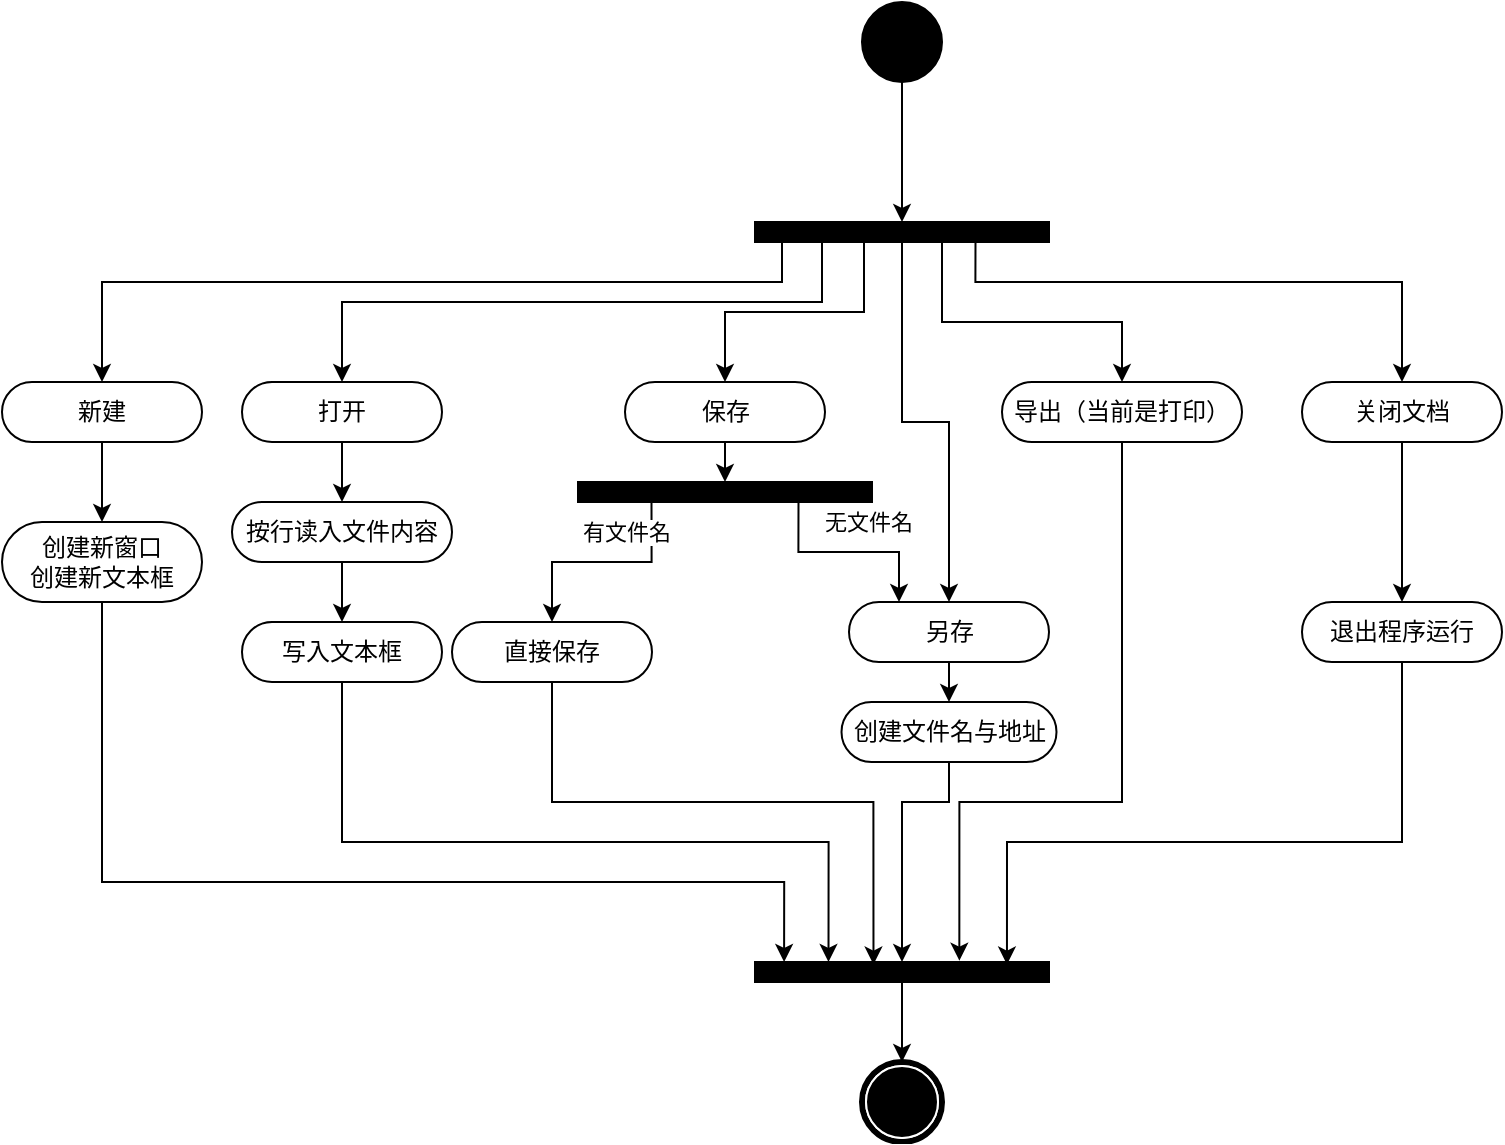 <mxfile version="21.7.5" type="device">
  <diagram name="第 1 页" id="P9nXRh8syzSHhiK4xhbL">
    <mxGraphModel dx="1394" dy="686" grid="0" gridSize="10" guides="1" tooltips="1" connect="1" arrows="1" fold="1" page="1" pageScale="1" pageWidth="1169" pageHeight="827" math="0" shadow="0">
      <root>
        <mxCell id="0" />
        <mxCell id="1" parent="0" />
        <mxCell id="yPvWo7wsZlfeGX-TeD2v-10" style="edgeStyle=orthogonalEdgeStyle;rounded=0;orthogonalLoop=1;jettySize=auto;html=1;exitX=0.5;exitY=1;exitDx=0;exitDy=0;" edge="1" parent="1" source="yPvWo7wsZlfeGX-TeD2v-1" target="yPvWo7wsZlfeGX-TeD2v-3">
          <mxGeometry relative="1" as="geometry" />
        </mxCell>
        <mxCell id="yPvWo7wsZlfeGX-TeD2v-1" value="" style="ellipse;whiteSpace=wrap;html=1;rounded=0;shadow=0;comic=0;labelBackgroundColor=none;strokeWidth=1;fillColor=#000000;fontFamily=Verdana;fontSize=12;align=center;" vertex="1" parent="1">
          <mxGeometry x="639" y="140" width="40" height="40" as="geometry" />
        </mxCell>
        <mxCell id="yPvWo7wsZlfeGX-TeD2v-2" value="" style="shape=mxgraph.bpmn.shape;html=1;verticalLabelPosition=bottom;labelBackgroundColor=#ffffff;verticalAlign=top;perimeter=ellipsePerimeter;outline=end;symbol=terminate;rounded=0;shadow=0;comic=0;strokeWidth=1;fontFamily=Verdana;fontSize=12;align=center;" vertex="1" parent="1">
          <mxGeometry x="639" y="670" width="40" height="40" as="geometry" />
        </mxCell>
        <mxCell id="yPvWo7wsZlfeGX-TeD2v-19" style="edgeStyle=orthogonalEdgeStyle;rounded=0;orthogonalLoop=1;jettySize=auto;html=1;exitX=0.25;exitY=1;exitDx=0;exitDy=0;entryX=0.5;entryY=0;entryDx=0;entryDy=0;" edge="1" parent="1" source="yPvWo7wsZlfeGX-TeD2v-3" target="yPvWo7wsZlfeGX-TeD2v-4">
          <mxGeometry relative="1" as="geometry">
            <Array as="points">
              <mxPoint x="599" y="260" />
              <mxPoint x="599" y="280" />
              <mxPoint x="259" y="280" />
            </Array>
          </mxGeometry>
        </mxCell>
        <mxCell id="yPvWo7wsZlfeGX-TeD2v-20" style="edgeStyle=orthogonalEdgeStyle;rounded=0;orthogonalLoop=1;jettySize=auto;html=1;exitX=0.25;exitY=1;exitDx=0;exitDy=0;entryX=0.5;entryY=0;entryDx=0;entryDy=0;" edge="1" parent="1" source="yPvWo7wsZlfeGX-TeD2v-3" target="yPvWo7wsZlfeGX-TeD2v-6">
          <mxGeometry relative="1" as="geometry">
            <Array as="points">
              <mxPoint x="619" y="260" />
              <mxPoint x="619" y="290" />
              <mxPoint x="379" y="290" />
            </Array>
          </mxGeometry>
        </mxCell>
        <mxCell id="yPvWo7wsZlfeGX-TeD2v-23" style="edgeStyle=orthogonalEdgeStyle;rounded=0;orthogonalLoop=1;jettySize=auto;html=1;exitX=0.75;exitY=1;exitDx=0;exitDy=0;" edge="1" parent="1" source="yPvWo7wsZlfeGX-TeD2v-3" target="yPvWo7wsZlfeGX-TeD2v-9">
          <mxGeometry relative="1" as="geometry">
            <Array as="points">
              <mxPoint x="679" y="260" />
              <mxPoint x="679" y="300" />
              <mxPoint x="769" y="300" />
            </Array>
          </mxGeometry>
        </mxCell>
        <mxCell id="yPvWo7wsZlfeGX-TeD2v-24" style="edgeStyle=orthogonalEdgeStyle;rounded=0;orthogonalLoop=1;jettySize=auto;html=1;exitX=0.75;exitY=1;exitDx=0;exitDy=0;entryX=0.5;entryY=0;entryDx=0;entryDy=0;" edge="1" parent="1" source="yPvWo7wsZlfeGX-TeD2v-3" target="yPvWo7wsZlfeGX-TeD2v-8">
          <mxGeometry relative="1" as="geometry">
            <Array as="points">
              <mxPoint x="696" y="280" />
              <mxPoint x="909" y="280" />
            </Array>
          </mxGeometry>
        </mxCell>
        <mxCell id="yPvWo7wsZlfeGX-TeD2v-31" style="edgeStyle=orthogonalEdgeStyle;rounded=0;orthogonalLoop=1;jettySize=auto;html=1;entryX=0.5;entryY=0;entryDx=0;entryDy=0;" edge="1" parent="1" source="yPvWo7wsZlfeGX-TeD2v-3" target="yPvWo7wsZlfeGX-TeD2v-7">
          <mxGeometry relative="1" as="geometry" />
        </mxCell>
        <mxCell id="yPvWo7wsZlfeGX-TeD2v-85" style="edgeStyle=orthogonalEdgeStyle;rounded=0;orthogonalLoop=1;jettySize=auto;html=1;exitX=0.25;exitY=1;exitDx=0;exitDy=0;entryX=0.5;entryY=0;entryDx=0;entryDy=0;" edge="1" parent="1" source="yPvWo7wsZlfeGX-TeD2v-3" target="yPvWo7wsZlfeGX-TeD2v-5">
          <mxGeometry relative="1" as="geometry">
            <Array as="points">
              <mxPoint x="640" y="260" />
              <mxPoint x="640" y="295" />
              <mxPoint x="571" y="295" />
            </Array>
          </mxGeometry>
        </mxCell>
        <mxCell id="yPvWo7wsZlfeGX-TeD2v-3" value="" style="whiteSpace=wrap;html=1;rounded=0;shadow=0;comic=0;labelBackgroundColor=none;strokeWidth=1;fillColor=#000000;fontFamily=Verdana;fontSize=12;align=center;rotation=0;" vertex="1" parent="1">
          <mxGeometry x="585.5" y="250" width="147" height="10" as="geometry" />
        </mxCell>
        <mxCell id="yPvWo7wsZlfeGX-TeD2v-76" style="edgeStyle=orthogonalEdgeStyle;rounded=0;orthogonalLoop=1;jettySize=auto;html=1;exitX=0.5;exitY=1;exitDx=0;exitDy=0;entryX=0.5;entryY=0;entryDx=0;entryDy=0;" edge="1" parent="1" source="yPvWo7wsZlfeGX-TeD2v-4" target="yPvWo7wsZlfeGX-TeD2v-75">
          <mxGeometry relative="1" as="geometry" />
        </mxCell>
        <mxCell id="yPvWo7wsZlfeGX-TeD2v-4" value="新建" style="rounded=1;whiteSpace=wrap;html=1;shadow=0;comic=0;labelBackgroundColor=none;strokeWidth=1;fontFamily=Verdana;fontSize=12;align=center;arcSize=50;" vertex="1" parent="1">
          <mxGeometry x="209" y="330" width="100" height="30" as="geometry" />
        </mxCell>
        <mxCell id="yPvWo7wsZlfeGX-TeD2v-27" style="edgeStyle=orthogonalEdgeStyle;rounded=0;orthogonalLoop=1;jettySize=auto;html=1;exitX=0.5;exitY=1;exitDx=0;exitDy=0;entryX=0.5;entryY=0;entryDx=0;entryDy=0;" edge="1" parent="1" source="yPvWo7wsZlfeGX-TeD2v-5" target="yPvWo7wsZlfeGX-TeD2v-26">
          <mxGeometry relative="1" as="geometry" />
        </mxCell>
        <mxCell id="yPvWo7wsZlfeGX-TeD2v-5" value="保存" style="rounded=1;whiteSpace=wrap;html=1;shadow=0;comic=0;labelBackgroundColor=none;strokeWidth=1;fontFamily=Verdana;fontSize=12;align=center;arcSize=50;" vertex="1" parent="1">
          <mxGeometry x="520.5" y="330" width="100" height="30" as="geometry" />
        </mxCell>
        <mxCell id="yPvWo7wsZlfeGX-TeD2v-79" style="edgeStyle=orthogonalEdgeStyle;rounded=0;orthogonalLoop=1;jettySize=auto;html=1;exitX=0.5;exitY=1;exitDx=0;exitDy=0;entryX=0.5;entryY=0;entryDx=0;entryDy=0;" edge="1" parent="1" source="yPvWo7wsZlfeGX-TeD2v-6" target="yPvWo7wsZlfeGX-TeD2v-78">
          <mxGeometry relative="1" as="geometry" />
        </mxCell>
        <mxCell id="yPvWo7wsZlfeGX-TeD2v-6" value="打开" style="rounded=1;whiteSpace=wrap;html=1;shadow=0;comic=0;labelBackgroundColor=none;strokeWidth=1;fontFamily=Verdana;fontSize=12;align=center;arcSize=50;" vertex="1" parent="1">
          <mxGeometry x="329" y="330" width="100" height="30" as="geometry" />
        </mxCell>
        <mxCell id="yPvWo7wsZlfeGX-TeD2v-91" style="edgeStyle=orthogonalEdgeStyle;rounded=0;orthogonalLoop=1;jettySize=auto;html=1;exitX=0.5;exitY=1;exitDx=0;exitDy=0;entryX=0.5;entryY=0;entryDx=0;entryDy=0;" edge="1" parent="1" source="yPvWo7wsZlfeGX-TeD2v-7" target="yPvWo7wsZlfeGX-TeD2v-89">
          <mxGeometry relative="1" as="geometry" />
        </mxCell>
        <mxCell id="yPvWo7wsZlfeGX-TeD2v-7" value="另存" style="rounded=1;whiteSpace=wrap;html=1;shadow=0;comic=0;labelBackgroundColor=none;strokeWidth=1;fontFamily=Verdana;fontSize=12;align=center;arcSize=50;" vertex="1" parent="1">
          <mxGeometry x="632.5" y="440" width="100" height="30" as="geometry" />
        </mxCell>
        <mxCell id="yPvWo7wsZlfeGX-TeD2v-94" style="edgeStyle=orthogonalEdgeStyle;rounded=0;orthogonalLoop=1;jettySize=auto;html=1;exitX=0.5;exitY=1;exitDx=0;exitDy=0;" edge="1" parent="1" source="yPvWo7wsZlfeGX-TeD2v-8" target="yPvWo7wsZlfeGX-TeD2v-93">
          <mxGeometry relative="1" as="geometry" />
        </mxCell>
        <mxCell id="yPvWo7wsZlfeGX-TeD2v-8" value="关闭文档" style="rounded=1;whiteSpace=wrap;html=1;shadow=0;comic=0;labelBackgroundColor=none;strokeWidth=1;fontFamily=Verdana;fontSize=12;align=center;arcSize=50;" vertex="1" parent="1">
          <mxGeometry x="859" y="330" width="100" height="30" as="geometry" />
        </mxCell>
        <mxCell id="yPvWo7wsZlfeGX-TeD2v-40" style="edgeStyle=orthogonalEdgeStyle;rounded=0;orthogonalLoop=1;jettySize=auto;html=1;exitX=0.5;exitY=1;exitDx=0;exitDy=0;entryX=0.695;entryY=-0.067;entryDx=0;entryDy=0;entryPerimeter=0;" edge="1" parent="1" source="yPvWo7wsZlfeGX-TeD2v-9" target="yPvWo7wsZlfeGX-TeD2v-35">
          <mxGeometry relative="1" as="geometry">
            <Array as="points">
              <mxPoint x="769" y="540" />
              <mxPoint x="688" y="540" />
            </Array>
          </mxGeometry>
        </mxCell>
        <mxCell id="yPvWo7wsZlfeGX-TeD2v-9" value="导出（当前是打印）" style="rounded=1;whiteSpace=wrap;html=1;shadow=0;comic=0;labelBackgroundColor=none;strokeWidth=1;fontFamily=Verdana;fontSize=12;align=center;arcSize=50;" vertex="1" parent="1">
          <mxGeometry x="709" y="330" width="120" height="30" as="geometry" />
        </mxCell>
        <mxCell id="yPvWo7wsZlfeGX-TeD2v-29" style="edgeStyle=orthogonalEdgeStyle;rounded=0;orthogonalLoop=1;jettySize=auto;html=1;exitX=0.25;exitY=1;exitDx=0;exitDy=0;" edge="1" parent="1" source="yPvWo7wsZlfeGX-TeD2v-26" target="yPvWo7wsZlfeGX-TeD2v-28">
          <mxGeometry relative="1" as="geometry">
            <Array as="points">
              <mxPoint x="534" y="420" />
              <mxPoint x="484" y="420" />
            </Array>
          </mxGeometry>
        </mxCell>
        <mxCell id="yPvWo7wsZlfeGX-TeD2v-43" value="有文件名" style="edgeLabel;html=1;align=center;verticalAlign=middle;resizable=0;points=[];" vertex="1" connectable="0" parent="yPvWo7wsZlfeGX-TeD2v-29">
          <mxGeometry x="-0.023" relative="1" as="geometry">
            <mxPoint x="10" y="-15" as="offset" />
          </mxGeometry>
        </mxCell>
        <mxCell id="yPvWo7wsZlfeGX-TeD2v-34" style="edgeStyle=orthogonalEdgeStyle;rounded=0;orthogonalLoop=1;jettySize=auto;html=1;exitX=0.75;exitY=1;exitDx=0;exitDy=0;entryX=0.25;entryY=0;entryDx=0;entryDy=0;" edge="1" parent="1" source="yPvWo7wsZlfeGX-TeD2v-26" target="yPvWo7wsZlfeGX-TeD2v-7">
          <mxGeometry relative="1" as="geometry" />
        </mxCell>
        <mxCell id="yPvWo7wsZlfeGX-TeD2v-44" value="无文件名" style="edgeLabel;html=1;align=center;verticalAlign=middle;resizable=0;points=[];" vertex="1" connectable="0" parent="yPvWo7wsZlfeGX-TeD2v-34">
          <mxGeometry x="0.098" y="-3" relative="1" as="geometry">
            <mxPoint x="5" y="-18" as="offset" />
          </mxGeometry>
        </mxCell>
        <mxCell id="yPvWo7wsZlfeGX-TeD2v-26" value="" style="whiteSpace=wrap;html=1;rounded=0;shadow=0;comic=0;labelBackgroundColor=none;strokeWidth=1;fillColor=#000000;fontFamily=Verdana;fontSize=12;align=center;rotation=0;" vertex="1" parent="1">
          <mxGeometry x="497" y="380" width="147" height="10" as="geometry" />
        </mxCell>
        <mxCell id="yPvWo7wsZlfeGX-TeD2v-84" style="edgeStyle=orthogonalEdgeStyle;rounded=0;orthogonalLoop=1;jettySize=auto;html=1;exitX=0.5;exitY=1;exitDx=0;exitDy=0;entryX=0.403;entryY=0.128;entryDx=0;entryDy=0;entryPerimeter=0;" edge="1" parent="1" source="yPvWo7wsZlfeGX-TeD2v-28" target="yPvWo7wsZlfeGX-TeD2v-35">
          <mxGeometry relative="1" as="geometry">
            <Array as="points">
              <mxPoint x="484" y="540" />
              <mxPoint x="645" y="540" />
            </Array>
          </mxGeometry>
        </mxCell>
        <mxCell id="yPvWo7wsZlfeGX-TeD2v-28" value="直接保存" style="rounded=1;whiteSpace=wrap;html=1;shadow=0;comic=0;labelBackgroundColor=none;strokeWidth=1;fontFamily=Verdana;fontSize=12;align=center;arcSize=50;" vertex="1" parent="1">
          <mxGeometry x="434" y="450" width="100" height="30" as="geometry" />
        </mxCell>
        <mxCell id="yPvWo7wsZlfeGX-TeD2v-96" style="edgeStyle=orthogonalEdgeStyle;rounded=0;orthogonalLoop=1;jettySize=auto;html=1;exitX=0.5;exitY=1;exitDx=0;exitDy=0;entryX=0.5;entryY=0;entryDx=0;entryDy=0;" edge="1" parent="1" source="yPvWo7wsZlfeGX-TeD2v-35" target="yPvWo7wsZlfeGX-TeD2v-2">
          <mxGeometry relative="1" as="geometry" />
        </mxCell>
        <mxCell id="yPvWo7wsZlfeGX-TeD2v-35" value="" style="whiteSpace=wrap;html=1;rounded=0;shadow=0;comic=0;labelBackgroundColor=none;strokeWidth=1;fillColor=#000000;fontFamily=Verdana;fontSize=12;align=center;rotation=0;" vertex="1" parent="1">
          <mxGeometry x="585.5" y="620" width="147" height="10" as="geometry" />
        </mxCell>
        <mxCell id="yPvWo7wsZlfeGX-TeD2v-90" style="edgeStyle=orthogonalEdgeStyle;rounded=0;orthogonalLoop=1;jettySize=auto;html=1;exitX=0.5;exitY=1;exitDx=0;exitDy=0;entryX=0.099;entryY=0;entryDx=0;entryDy=0;entryPerimeter=0;" edge="1" parent="1" source="yPvWo7wsZlfeGX-TeD2v-75" target="yPvWo7wsZlfeGX-TeD2v-35">
          <mxGeometry relative="1" as="geometry">
            <Array as="points">
              <mxPoint x="259" y="580" />
              <mxPoint x="600" y="580" />
            </Array>
          </mxGeometry>
        </mxCell>
        <mxCell id="yPvWo7wsZlfeGX-TeD2v-75" value="创建新窗口&lt;br&gt;创建新文本框" style="rounded=1;whiteSpace=wrap;html=1;shadow=0;comic=0;labelBackgroundColor=none;strokeWidth=1;fontFamily=Verdana;fontSize=12;align=center;arcSize=50;" vertex="1" parent="1">
          <mxGeometry x="209" y="400" width="100" height="40" as="geometry" />
        </mxCell>
        <mxCell id="yPvWo7wsZlfeGX-TeD2v-87" style="edgeStyle=orthogonalEdgeStyle;rounded=0;orthogonalLoop=1;jettySize=auto;html=1;exitX=0.5;exitY=1;exitDx=0;exitDy=0;entryX=0.5;entryY=0;entryDx=0;entryDy=0;" edge="1" parent="1" source="yPvWo7wsZlfeGX-TeD2v-78" target="yPvWo7wsZlfeGX-TeD2v-86">
          <mxGeometry relative="1" as="geometry" />
        </mxCell>
        <mxCell id="yPvWo7wsZlfeGX-TeD2v-78" value="按行读入文件内容" style="rounded=1;whiteSpace=wrap;html=1;shadow=0;comic=0;labelBackgroundColor=none;strokeWidth=1;fontFamily=Verdana;fontSize=12;align=center;arcSize=50;" vertex="1" parent="1">
          <mxGeometry x="324" y="390" width="110" height="30" as="geometry" />
        </mxCell>
        <mxCell id="yPvWo7wsZlfeGX-TeD2v-88" style="edgeStyle=orthogonalEdgeStyle;rounded=0;orthogonalLoop=1;jettySize=auto;html=1;exitX=0.5;exitY=1;exitDx=0;exitDy=0;entryX=0.25;entryY=0;entryDx=0;entryDy=0;" edge="1" parent="1" source="yPvWo7wsZlfeGX-TeD2v-86" target="yPvWo7wsZlfeGX-TeD2v-35">
          <mxGeometry relative="1" as="geometry">
            <Array as="points">
              <mxPoint x="379" y="560" />
              <mxPoint x="622" y="560" />
            </Array>
          </mxGeometry>
        </mxCell>
        <mxCell id="yPvWo7wsZlfeGX-TeD2v-86" value="写入文本框" style="rounded=1;whiteSpace=wrap;html=1;shadow=0;comic=0;labelBackgroundColor=none;strokeWidth=1;fontFamily=Verdana;fontSize=12;align=center;arcSize=50;" vertex="1" parent="1">
          <mxGeometry x="329" y="450" width="100" height="30" as="geometry" />
        </mxCell>
        <mxCell id="yPvWo7wsZlfeGX-TeD2v-92" style="edgeStyle=orthogonalEdgeStyle;rounded=0;orthogonalLoop=1;jettySize=auto;html=1;exitX=0.5;exitY=1;exitDx=0;exitDy=0;" edge="1" parent="1" source="yPvWo7wsZlfeGX-TeD2v-89" target="yPvWo7wsZlfeGX-TeD2v-35">
          <mxGeometry relative="1" as="geometry">
            <Array as="points">
              <mxPoint x="683" y="540" />
              <mxPoint x="659" y="540" />
            </Array>
          </mxGeometry>
        </mxCell>
        <mxCell id="yPvWo7wsZlfeGX-TeD2v-89" value="创建文件名与地址" style="rounded=1;whiteSpace=wrap;html=1;shadow=0;comic=0;labelBackgroundColor=none;strokeWidth=1;fontFamily=Verdana;fontSize=12;align=center;arcSize=50;" vertex="1" parent="1">
          <mxGeometry x="628.75" y="490" width="107.5" height="30" as="geometry" />
        </mxCell>
        <mxCell id="yPvWo7wsZlfeGX-TeD2v-95" style="edgeStyle=orthogonalEdgeStyle;rounded=0;orthogonalLoop=1;jettySize=auto;html=1;exitX=0.5;exitY=1;exitDx=0;exitDy=0;entryX=0.857;entryY=0.128;entryDx=0;entryDy=0;entryPerimeter=0;" edge="1" parent="1" source="yPvWo7wsZlfeGX-TeD2v-93" target="yPvWo7wsZlfeGX-TeD2v-35">
          <mxGeometry relative="1" as="geometry">
            <Array as="points">
              <mxPoint x="909" y="560" />
              <mxPoint x="712" y="560" />
            </Array>
          </mxGeometry>
        </mxCell>
        <mxCell id="yPvWo7wsZlfeGX-TeD2v-93" value="退出程序运行" style="rounded=1;whiteSpace=wrap;html=1;shadow=0;comic=0;labelBackgroundColor=none;strokeWidth=1;fontFamily=Verdana;fontSize=12;align=center;arcSize=50;" vertex="1" parent="1">
          <mxGeometry x="859" y="440" width="100" height="30" as="geometry" />
        </mxCell>
      </root>
    </mxGraphModel>
  </diagram>
</mxfile>

